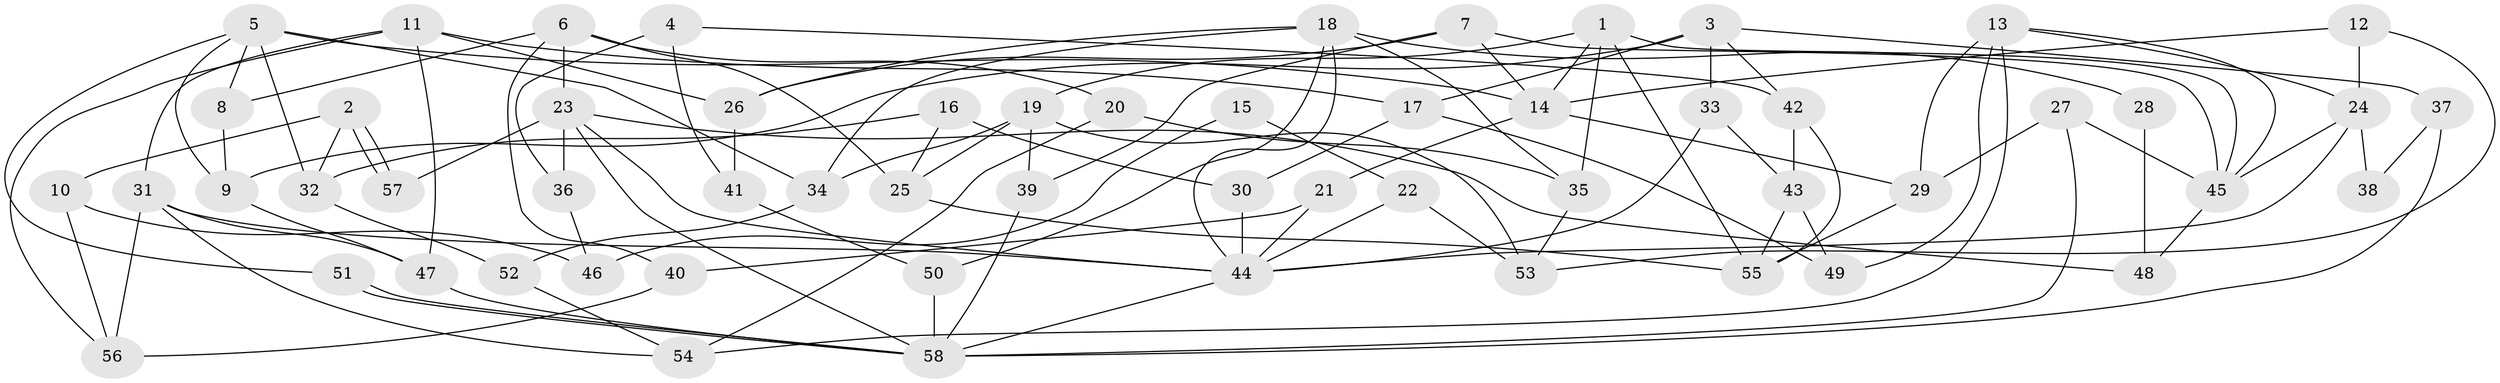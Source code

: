 // Generated by graph-tools (version 1.1) at 2025/36/03/09/25 02:36:00]
// undirected, 58 vertices, 116 edges
graph export_dot {
graph [start="1"]
  node [color=gray90,style=filled];
  1;
  2;
  3;
  4;
  5;
  6;
  7;
  8;
  9;
  10;
  11;
  12;
  13;
  14;
  15;
  16;
  17;
  18;
  19;
  20;
  21;
  22;
  23;
  24;
  25;
  26;
  27;
  28;
  29;
  30;
  31;
  32;
  33;
  34;
  35;
  36;
  37;
  38;
  39;
  40;
  41;
  42;
  43;
  44;
  45;
  46;
  47;
  48;
  49;
  50;
  51;
  52;
  53;
  54;
  55;
  56;
  57;
  58;
  1 -- 19;
  1 -- 55;
  1 -- 14;
  1 -- 35;
  1 -- 45;
  2 -- 32;
  2 -- 57;
  2 -- 57;
  2 -- 10;
  3 -- 17;
  3 -- 33;
  3 -- 9;
  3 -- 37;
  3 -- 42;
  4 -- 41;
  4 -- 42;
  4 -- 36;
  5 -- 8;
  5 -- 14;
  5 -- 9;
  5 -- 32;
  5 -- 34;
  5 -- 51;
  6 -- 20;
  6 -- 23;
  6 -- 8;
  6 -- 25;
  6 -- 40;
  7 -- 45;
  7 -- 39;
  7 -- 14;
  7 -- 26;
  8 -- 9;
  9 -- 47;
  10 -- 56;
  10 -- 46;
  11 -- 47;
  11 -- 31;
  11 -- 17;
  11 -- 26;
  11 -- 56;
  12 -- 24;
  12 -- 14;
  12 -- 53;
  13 -- 29;
  13 -- 24;
  13 -- 45;
  13 -- 49;
  13 -- 54;
  14 -- 21;
  14 -- 29;
  15 -- 22;
  15 -- 46;
  16 -- 32;
  16 -- 25;
  16 -- 30;
  17 -- 30;
  17 -- 49;
  18 -- 34;
  18 -- 26;
  18 -- 28;
  18 -- 35;
  18 -- 44;
  18 -- 50;
  19 -- 53;
  19 -- 25;
  19 -- 34;
  19 -- 39;
  20 -- 35;
  20 -- 54;
  21 -- 44;
  21 -- 40;
  22 -- 44;
  22 -- 53;
  23 -- 44;
  23 -- 58;
  23 -- 36;
  23 -- 48;
  23 -- 57;
  24 -- 44;
  24 -- 45;
  24 -- 38;
  25 -- 55;
  26 -- 41;
  27 -- 45;
  27 -- 58;
  27 -- 29;
  28 -- 48;
  29 -- 55;
  30 -- 44;
  31 -- 56;
  31 -- 47;
  31 -- 44;
  31 -- 54;
  32 -- 52;
  33 -- 44;
  33 -- 43;
  34 -- 52;
  35 -- 53;
  36 -- 46;
  37 -- 58;
  37 -- 38;
  39 -- 58;
  40 -- 56;
  41 -- 50;
  42 -- 43;
  42 -- 55;
  43 -- 49;
  43 -- 55;
  44 -- 58;
  45 -- 48;
  47 -- 58;
  50 -- 58;
  51 -- 58;
  51 -- 58;
  52 -- 54;
}
